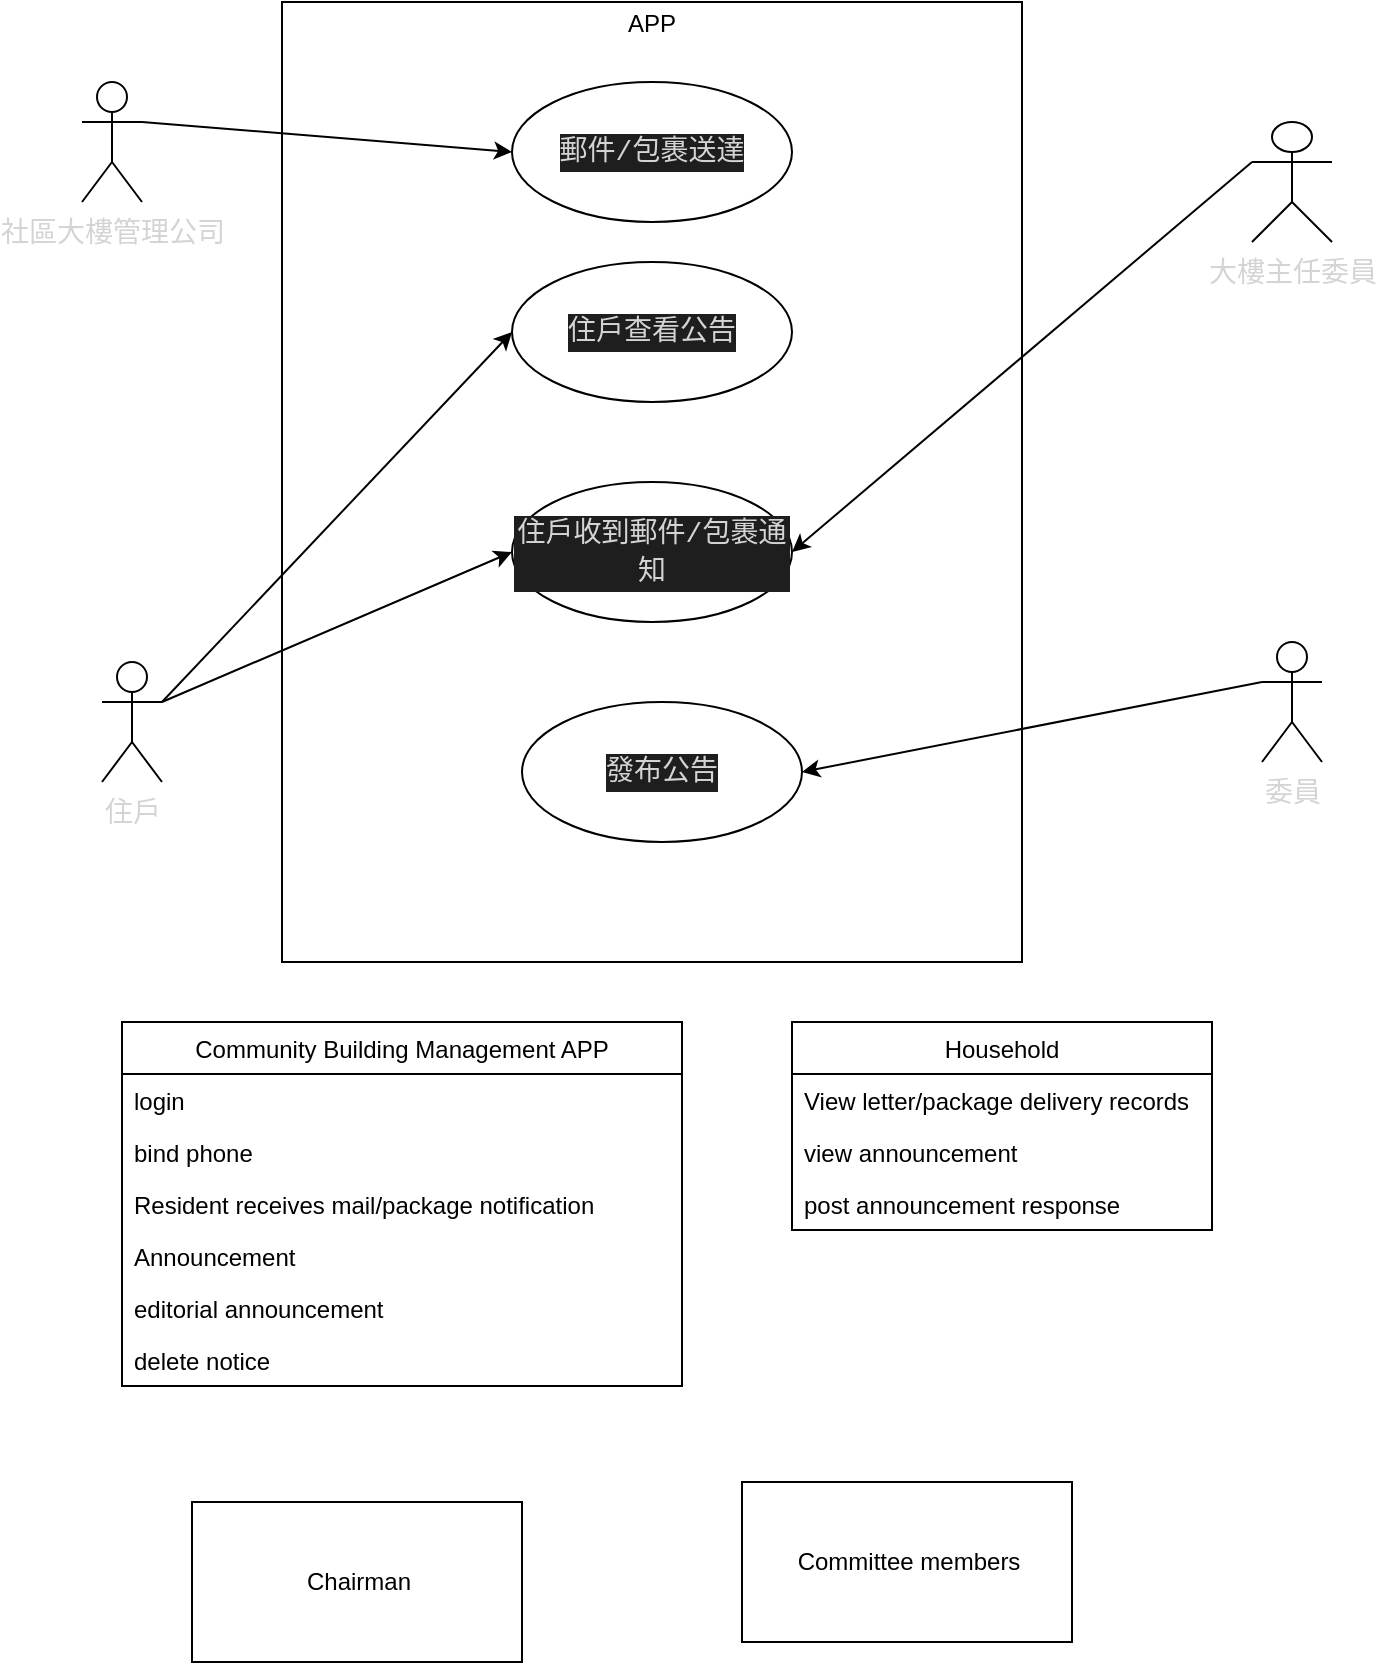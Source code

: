 <mxfile>
    <diagram id="Kc2dq6rKYvLfmZLP4qwI" name="第1頁">
        <mxGraphModel dx="785" dy="568" grid="1" gridSize="10" guides="1" tooltips="1" connect="1" arrows="1" fold="1" page="1" pageScale="1" pageWidth="827" pageHeight="1169" math="0" shadow="0">
            <root>
                <mxCell id="0"/>
                <mxCell id="1" parent="0"/>
                <mxCell id="2" value="Chairman" style="html=1;" vertex="1" parent="1">
                    <mxGeometry x="135" y="800" width="165" height="80" as="geometry"/>
                </mxCell>
                <mxCell id="3" value="Committee members" style="html=1;" vertex="1" parent="1">
                    <mxGeometry x="410" y="790" width="165" height="80" as="geometry"/>
                </mxCell>
                <mxCell id="4" value="Community Building Management APP" style="swimlane;fontStyle=0;childLayout=stackLayout;horizontal=1;startSize=26;fillColor=none;horizontalStack=0;resizeParent=1;resizeParentMax=0;resizeLast=0;collapsible=1;marginBottom=0;" vertex="1" parent="1">
                    <mxGeometry x="100" y="560" width="280" height="182" as="geometry"/>
                </mxCell>
                <mxCell id="5" value="login" style="text;strokeColor=none;fillColor=none;align=left;verticalAlign=top;spacingLeft=4;spacingRight=4;overflow=hidden;rotatable=0;points=[[0,0.5],[1,0.5]];portConstraint=eastwest;" vertex="1" parent="4">
                    <mxGeometry y="26" width="280" height="26" as="geometry"/>
                </mxCell>
                <mxCell id="6" value="bind phone" style="text;strokeColor=none;fillColor=none;align=left;verticalAlign=top;spacingLeft=4;spacingRight=4;overflow=hidden;rotatable=0;points=[[0,0.5],[1,0.5]];portConstraint=eastwest;" vertex="1" parent="4">
                    <mxGeometry y="52" width="280" height="26" as="geometry"/>
                </mxCell>
                <mxCell id="7" value="Resident receives mail/package notification" style="text;strokeColor=none;fillColor=none;align=left;verticalAlign=top;spacingLeft=4;spacingRight=4;overflow=hidden;rotatable=0;points=[[0,0.5],[1,0.5]];portConstraint=eastwest;" vertex="1" parent="4">
                    <mxGeometry y="78" width="280" height="26" as="geometry"/>
                </mxCell>
                <mxCell id="8" value="Announcement" style="text;strokeColor=none;fillColor=none;align=left;verticalAlign=top;spacingLeft=4;spacingRight=4;overflow=hidden;rotatable=0;points=[[0,0.5],[1,0.5]];portConstraint=eastwest;" vertex="1" parent="4">
                    <mxGeometry y="104" width="280" height="26" as="geometry"/>
                </mxCell>
                <mxCell id="9" value="editorial announcement" style="text;strokeColor=none;fillColor=none;align=left;verticalAlign=top;spacingLeft=4;spacingRight=4;overflow=hidden;rotatable=0;points=[[0,0.5],[1,0.5]];portConstraint=eastwest;" vertex="1" parent="4">
                    <mxGeometry y="130" width="280" height="26" as="geometry"/>
                </mxCell>
                <mxCell id="10" value="delete notice" style="text;strokeColor=none;fillColor=none;align=left;verticalAlign=top;spacingLeft=4;spacingRight=4;overflow=hidden;rotatable=0;points=[[0,0.5],[1,0.5]];portConstraint=eastwest;" vertex="1" parent="4">
                    <mxGeometry y="156" width="280" height="26" as="geometry"/>
                </mxCell>
                <mxCell id="11" value="Household" style="swimlane;fontStyle=0;childLayout=stackLayout;horizontal=1;startSize=26;fillColor=none;horizontalStack=0;resizeParent=1;resizeParentMax=0;resizeLast=0;collapsible=1;marginBottom=0;" vertex="1" parent="1">
                    <mxGeometry x="435" y="560" width="210" height="104" as="geometry"/>
                </mxCell>
                <mxCell id="12" value="View letter/package delivery records" style="text;strokeColor=none;fillColor=none;align=left;verticalAlign=top;spacingLeft=4;spacingRight=4;overflow=hidden;rotatable=0;points=[[0,0.5],[1,0.5]];portConstraint=eastwest;" vertex="1" parent="11">
                    <mxGeometry y="26" width="210" height="26" as="geometry"/>
                </mxCell>
                <mxCell id="13" value="view announcement" style="text;strokeColor=none;fillColor=none;align=left;verticalAlign=top;spacingLeft=4;spacingRight=4;overflow=hidden;rotatable=0;points=[[0,0.5],[1,0.5]];portConstraint=eastwest;" vertex="1" parent="11">
                    <mxGeometry y="52" width="210" height="26" as="geometry"/>
                </mxCell>
                <mxCell id="14" value="post announcement response" style="text;strokeColor=none;fillColor=none;align=left;verticalAlign=top;spacingLeft=4;spacingRight=4;overflow=hidden;rotatable=0;points=[[0,0.5],[1,0.5]];portConstraint=eastwest;" vertex="1" parent="11">
                    <mxGeometry y="78" width="210" height="26" as="geometry"/>
                </mxCell>
                <mxCell id="15" value="&lt;p style=&quot;margin:0px;margin-top:4px;text-align:center;&quot;&gt;APP&lt;br&gt;&lt;br&gt;&lt;/p&gt;&lt;p style=&quot;margin:0px;margin-top:4px;text-align:center;&quot;&gt;&lt;b&gt;&lt;br&gt;&lt;/b&gt;&lt;/p&gt;" style="verticalAlign=top;align=left;overflow=fill;fontSize=12;fontFamily=Helvetica;html=1;" vertex="1" parent="1">
                    <mxGeometry x="180" y="50" width="370" height="480" as="geometry"/>
                </mxCell>
                <mxCell id="16" style="edgeStyle=none;html=1;exitX=1;exitY=0.333;exitDx=0;exitDy=0;exitPerimeter=0;entryX=0;entryY=0.5;entryDx=0;entryDy=0;" edge="1" parent="1" source="18" target="25">
                    <mxGeometry relative="1" as="geometry"/>
                </mxCell>
                <mxCell id="17" style="edgeStyle=none;html=1;exitX=1;exitY=0.333;exitDx=0;exitDy=0;exitPerimeter=0;entryX=0;entryY=0.5;entryDx=0;entryDy=0;" edge="1" parent="1" source="18" target="24">
                    <mxGeometry relative="1" as="geometry"/>
                </mxCell>
                <mxCell id="18" value="&lt;span style=&quot;color: rgb(212, 212, 212); font-family: -apple-system, BlinkMacSystemFont, &amp;quot;Segoe WPC&amp;quot;, &amp;quot;Segoe UI&amp;quot;, system-ui, Ubuntu, &amp;quot;Droid Sans&amp;quot;, sans-serif; font-size: 14px; text-align: start;&quot;&gt;住戶&lt;/span&gt;" style="shape=umlActor;verticalLabelPosition=bottom;verticalAlign=top;html=1;" vertex="1" parent="1">
                    <mxGeometry x="90" y="380" width="30" height="60" as="geometry"/>
                </mxCell>
                <mxCell id="19" style="edgeStyle=none;html=1;exitX=0;exitY=0.333;exitDx=0;exitDy=0;exitPerimeter=0;entryX=1;entryY=0.5;entryDx=0;entryDy=0;" edge="1" parent="1" source="20" target="24">
                    <mxGeometry relative="1" as="geometry"/>
                </mxCell>
                <mxCell id="20" value="&lt;span style=&quot;color: rgb(212, 212, 212); font-family: -apple-system, BlinkMacSystemFont, &amp;quot;Segoe WPC&amp;quot;, &amp;quot;Segoe UI&amp;quot;, system-ui, Ubuntu, &amp;quot;Droid Sans&amp;quot;, sans-serif; font-size: 14px; text-align: start;&quot;&gt;大樓主任委員&lt;/span&gt;" style="shape=umlActor;verticalLabelPosition=bottom;verticalAlign=top;html=1;" vertex="1" parent="1">
                    <mxGeometry x="665" y="110" width="40" height="60" as="geometry"/>
                </mxCell>
                <mxCell id="21" style="edgeStyle=none;html=1;exitX=0;exitY=0.333;exitDx=0;exitDy=0;exitPerimeter=0;entryX=1;entryY=0.5;entryDx=0;entryDy=0;" edge="1" parent="1" source="22" target="26">
                    <mxGeometry relative="1" as="geometry"/>
                </mxCell>
                <mxCell id="22" value="&lt;span style=&quot;color: rgb(212, 212, 212); font-family: -apple-system, BlinkMacSystemFont, &amp;quot;Segoe WPC&amp;quot;, &amp;quot;Segoe UI&amp;quot;, system-ui, Ubuntu, &amp;quot;Droid Sans&amp;quot;, sans-serif; font-size: 14px; text-align: start;&quot;&gt;委員&lt;/span&gt;" style="shape=umlActor;verticalLabelPosition=bottom;verticalAlign=top;html=1;" vertex="1" parent="1">
                    <mxGeometry x="670" y="370" width="30" height="60" as="geometry"/>
                </mxCell>
                <mxCell id="23" value="&lt;div style=&quot;color: rgb(212, 212, 212); background-color: rgb(30, 30, 30); font-family: Consolas, &amp;quot;Courier New&amp;quot;, monospace; font-size: 14px; line-height: 19px;&quot;&gt;郵件/包裹送達&lt;/div&gt;" style="ellipse;whiteSpace=wrap;html=1;" vertex="1" parent="1">
                    <mxGeometry x="295" y="90" width="140" height="70" as="geometry"/>
                </mxCell>
                <mxCell id="24" value="&lt;div style=&quot;color: rgb(212, 212, 212); background-color: rgb(30, 30, 30); font-family: Consolas, &amp;quot;Courier New&amp;quot;, monospace; font-size: 14px; line-height: 19px;&quot;&gt;住戶收到郵件/包裹通知&lt;/div&gt;" style="ellipse;whiteSpace=wrap;html=1;" vertex="1" parent="1">
                    <mxGeometry x="295" y="290" width="140" height="70" as="geometry"/>
                </mxCell>
                <mxCell id="25" value="&lt;div style=&quot;color: rgb(212, 212, 212); background-color: rgb(30, 30, 30); font-family: Consolas, &amp;quot;Courier New&amp;quot;, monospace; font-size: 14px; line-height: 19px;&quot;&gt;住戶查看公告&lt;/div&gt;" style="ellipse;whiteSpace=wrap;html=1;" vertex="1" parent="1">
                    <mxGeometry x="295" y="180" width="140" height="70" as="geometry"/>
                </mxCell>
                <mxCell id="26" value="&lt;div style=&quot;color: rgb(212, 212, 212); background-color: rgb(30, 30, 30); font-family: Consolas, &amp;quot;Courier New&amp;quot;, monospace; font-size: 14px; line-height: 19px;&quot;&gt;&lt;div&gt;發布公告&lt;/div&gt;&lt;/div&gt;" style="ellipse;whiteSpace=wrap;html=1;" vertex="1" parent="1">
                    <mxGeometry x="300" y="400" width="140" height="70" as="geometry"/>
                </mxCell>
                <mxCell id="27" style="edgeStyle=none;html=1;exitX=1;exitY=0.333;exitDx=0;exitDy=0;exitPerimeter=0;entryX=0;entryY=0.5;entryDx=0;entryDy=0;" edge="1" parent="1" source="28" target="23">
                    <mxGeometry relative="1" as="geometry"/>
                </mxCell>
                <mxCell id="28" value="&lt;span style=&quot;color: rgb(212, 212, 212); font-family: -apple-system, BlinkMacSystemFont, &amp;quot;Segoe WPC&amp;quot;, &amp;quot;Segoe UI&amp;quot;, system-ui, Ubuntu, &amp;quot;Droid Sans&amp;quot;, sans-serif; font-size: 14px; text-align: start;&quot;&gt;社區大樓管理公司&lt;/span&gt;" style="shape=umlActor;verticalLabelPosition=bottom;verticalAlign=top;html=1;" vertex="1" parent="1">
                    <mxGeometry x="80" y="90" width="30" height="60" as="geometry"/>
                </mxCell>
            </root>
        </mxGraphModel>
    </diagram>
</mxfile>
